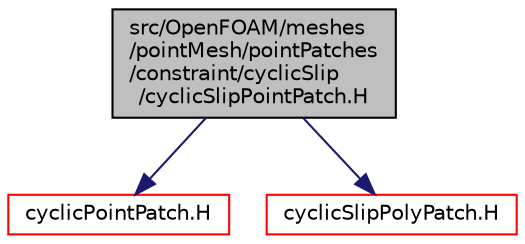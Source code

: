 digraph "src/OpenFOAM/meshes/pointMesh/pointPatches/constraint/cyclicSlip/cyclicSlipPointPatch.H"
{
  bgcolor="transparent";
  edge [fontname="Helvetica",fontsize="10",labelfontname="Helvetica",labelfontsize="10"];
  node [fontname="Helvetica",fontsize="10",shape=record];
  Node1 [label="src/OpenFOAM/meshes\l/pointMesh/pointPatches\l/constraint/cyclicSlip\l/cyclicSlipPointPatch.H",height=0.2,width=0.4,color="black", fillcolor="grey75", style="filled", fontcolor="black"];
  Node1 -> Node2 [color="midnightblue",fontsize="10",style="solid",fontname="Helvetica"];
  Node2 [label="cyclicPointPatch.H",height=0.2,width=0.4,color="red",URL="$a08700.html"];
  Node1 -> Node3 [color="midnightblue",fontsize="10",style="solid",fontname="Helvetica"];
  Node3 [label="cyclicSlipPolyPatch.H",height=0.2,width=0.4,color="red",URL="$a08785.html"];
}
